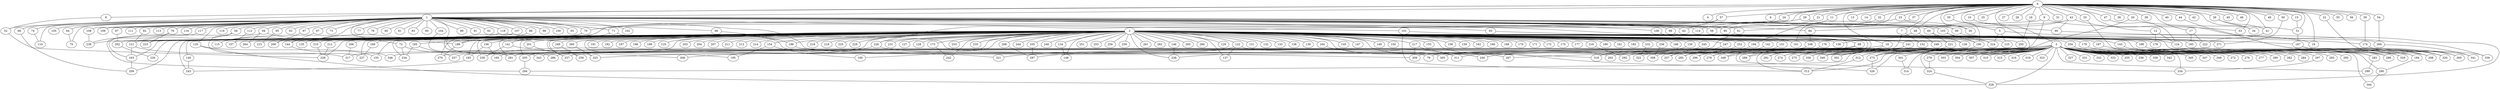 
graph graphname {
    0 -- 1
0 -- 2
0 -- 3
0 -- 4
0 -- 5
0 -- 6
0 -- 7
0 -- 8
0 -- 9
0 -- 10
0 -- 11
0 -- 12
0 -- 13
0 -- 14
0 -- 15
0 -- 16
0 -- 17
0 -- 18
0 -- 19
0 -- 20
0 -- 21
0 -- 22
0 -- 23
0 -- 24
0 -- 25
0 -- 26
0 -- 27
0 -- 28
0 -- 29
0 -- 30
0 -- 31
0 -- 32
0 -- 33
0 -- 34
0 -- 35
0 -- 36
0 -- 37
0 -- 38
0 -- 39
0 -- 40
0 -- 41
0 -- 42
0 -- 43
0 -- 44
0 -- 45
0 -- 46
0 -- 47
0 -- 48
0 -- 49
0 -- 50
0 -- 51
0 -- 52
0 -- 53
0 -- 54
0 -- 55
0 -- 56
0 -- 57
0 -- 85
1 -- 58
1 -- 59
1 -- 60
1 -- 61
1 -- 62
1 -- 63
1 -- 64
1 -- 65
1 -- 66
1 -- 67
1 -- 68
1 -- 69
1 -- 70
1 -- 71
1 -- 72
1 -- 73
1 -- 74
1 -- 75
1 -- 76
1 -- 77
1 -- 78
1 -- 79
1 -- 80
1 -- 81
1 -- 82
1 -- 83
1 -- 84
1 -- 85
1 -- 86
1 -- 87
1 -- 88
1 -- 89
1 -- 90
1 -- 91
1 -- 92
1 -- 93
1 -- 94
1 -- 95
1 -- 96
1 -- 97
1 -- 98
1 -- 99
1 -- 100
1 -- 101
1 -- 102
1 -- 103
1 -- 104
1 -- 105
1 -- 106
1 -- 107
1 -- 108
1 -- 109
1 -- 110
1 -- 111
1 -- 112
1 -- 113
1 -- 114
1 -- 115
1 -- 116
1 -- 117
1 -- 118
1 -- 119
1 -- 120
1 -- 286
2 -- 121
2 -- 122
2 -- 123
2 -- 124
2 -- 125
2 -- 126
2 -- 127
2 -- 128
2 -- 129
2 -- 130
2 -- 131
2 -- 132
2 -- 133
2 -- 134
2 -- 135
2 -- 136
2 -- 137
2 -- 138
2 -- 139
2 -- 140
2 -- 141
2 -- 142
2 -- 143
2 -- 144
2 -- 145
2 -- 146
2 -- 147
2 -- 148
2 -- 149
2 -- 150
2 -- 151
2 -- 152
2 -- 153
2 -- 154
2 -- 155
2 -- 156
2 -- 157
2 -- 158
2 -- 159
2 -- 160
2 -- 161
2 -- 162
2 -- 163
2 -- 164
2 -- 165
2 -- 166
2 -- 167
2 -- 168
2 -- 169
2 -- 170
2 -- 171
2 -- 172
2 -- 173
2 -- 174
2 -- 175
2 -- 176
2 -- 177
2 -- 178
2 -- 179
2 -- 180
2 -- 181
2 -- 182
2 -- 183
2 -- 184
2 -- 185
2 -- 186
2 -- 187
2 -- 188
2 -- 189
2 -- 190
2 -- 191
2 -- 192
2 -- 193
2 -- 194
2 -- 195
2 -- 196
2 -- 197
2 -- 198
2 -- 199
2 -- 200
2 -- 201
2 -- 202
2 -- 203
2 -- 204
2 -- 205
2 -- 206
2 -- 207
2 -- 208
2 -- 209
2 -- 210
2 -- 211
2 -- 212
2 -- 213
2 -- 214
2 -- 215
2 -- 216
2 -- 217
2 -- 218
2 -- 219
2 -- 220
2 -- 221
2 -- 222
2 -- 223
2 -- 224
2 -- 225
2 -- 226
2 -- 227
2 -- 228
2 -- 229
2 -- 230
2 -- 231
2 -- 232
2 -- 233
2 -- 234
2 -- 235
2 -- 236
2 -- 237
2 -- 238
2 -- 239
2 -- 240
2 -- 241
2 -- 242
2 -- 243
2 -- 244
2 -- 245
2 -- 246
2 -- 247
2 -- 248
2 -- 249
2 -- 250
2 -- 251
2 -- 252
2 -- 253
2 -- 254
2 -- 255
2 -- 256
2 -- 257
2 -- 258
2 -- 259
2 -- 260
2 -- 261
2 -- 262
2 -- 263
2 -- 264
2 -- 265
2 -- 266
2 -- 267
2 -- 268
2 -- 269
2 -- 270
2 -- 271
3 -- 272
3 -- 273
3 -- 274
3 -- 275
3 -- 276
3 -- 277
3 -- 278
3 -- 279
3 -- 280
3 -- 281
3 -- 282
3 -- 283
3 -- 284
3 -- 285
3 -- 286
3 -- 287
3 -- 288
3 -- 289
3 -- 290
3 -- 291
3 -- 292
3 -- 293
3 -- 294
3 -- 295
3 -- 296
3 -- 297
3 -- 298
3 -- 299
3 -- 300
3 -- 301
3 -- 302
3 -- 303
3 -- 304
3 -- 305
3 -- 306
3 -- 307
3 -- 308
3 -- 309
3 -- 310
3 -- 311
3 -- 312
3 -- 313
3 -- 314
3 -- 315
3 -- 316
3 -- 317
3 -- 318
3 -- 319
3 -- 320
3 -- 321
3 -- 322
3 -- 323
3 -- 324
3 -- 325
3 -- 326
3 -- 327
3 -- 328
3 -- 329
3 -- 330
3 -- 331
3 -- 332
3 -- 333
3 -- 334
3 -- 335
3 -- 336
3 -- 337
3 -- 338
3 -- 339
3 -- 340
3 -- 341
3 -- 342
3 -- 343
3 -- 344
3 -- 345
3 -- 346
3 -- 347
3 -- 348
3 -- 349
3 -- 79
3 -- 263
5 -- 123
5 -- 224
5 -- 19
7 -- 263
7 -- 152
8 -- 52
9 -- 84
9 -- 340
9 -- 53
10 -- 273
11 -- 194
12 -- 124
12 -- 176
15 -- 51
16 -- 250
17 -- 183
17 -- 222
18 -- 330
18 -- 237
20 -- 318
20 -- 51
21 -- 114
22 -- 320
23 -- 99
23 -- 70
24 -- 226
26 -- 34
26 -- 41
29 -- 30
29 -- 189
32 -- 59
33 -- 288
35 -- 190
37 -- 161
39 -- 174
41 -- 222
43 -- 69
43 -- 328
43 -- 61
43 -- 90
44 -- 329
47 -- 124
48 -- 248
48 -- 138
50 -- 271
51 -- 167
52 -- 228
54 -- 269
57 -- 62
57 -- 281
58 -- 121
58 -- 227
61 -- 238
64 -- 75
66 -- 196
67 -- 144
68 -- 209
69 -- 126
69 -- 221
70 -- 115
70 -- 270
71 -- 141
71 -- 321
72 -- 281
72 -- 234
74 -- 110
76 -- 239
76 -- 223
82 -- 121
84 -- 208
86 -- 189
87 -- 202
88 -- 281
88 -- 334
90 -- 339
93 -- 263
94 -- 264
94 -- 189
94 -- 163
95 -- 215
97 -- 200
98 -- 275
99 -- 298
101 -- 138
101 -- 313
103 -- 224
103 -- 190
104 -- 343
106 -- 274
106 -- 161
107 -- 325
108 -- 239
112 -- 157
117 -- 294
118 -- 311
118 -- 135
120 -- 328
120 -- 346
121 -- 163
121 -- 317
122 -- 137
122 -- 318
122 -- 205
130 -- 318
134 -- 148
140 -- 243
141 -- 306
141 -- 230
142 -- 278
143 -- 184
144 -- 155
146 -- 238
151 -- 348
154 -- 160
154 -- 195
156 -- 193
156 -- 165
163 -- 209
164 -- 311
167 -- 298
167 -- 320
169 -- 227
173 -- 242
174 -- 300
178 -- 291
179 -- 288
184 -- 290
185 -- 234
185 -- 257
187 -- 329
188 -- 320
189 -- 270
190 -- 302
193 -- 243
194 -- 240
196 -- 309
201 -- 237
202 -- 220
205 -- 294
206 -- 317
208 -- 267
208 -- 289
210 -- 228
212 -- 228
216 -- 292
217 -- 309
217 -- 326
221 -- 275
226 -- 230
226 -- 305
232 -- 322
236 -- 308
241 -- 340
241 -- 313
245 -- 337
247 -- 285
249 -- 258
252 -- 296
254 -- 283
255 -- 287
260 -- 325
268 -- 287
269 -- 341
273 -- 326
279 -- 324
283 -- 299
290 -- 344
297 -- 334
301 -- 314
312 -- 313
324 -- 328

}
